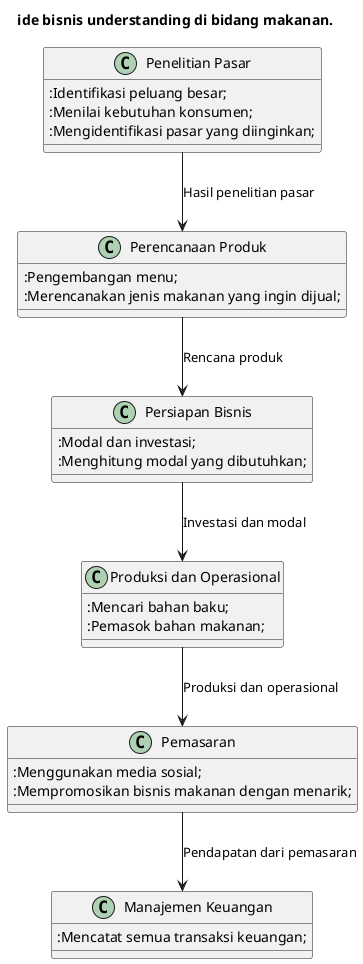 @startuml
!define RECTANGLE class

title ide bisnis understanding di bidang makanan.

RECTANGLE "Penelitian Pasar" as PM {
    :Identifikasi peluang besar;
    :Menilai kebutuhan konsumen;
    :Mengidentifikasi pasar yang diinginkan;
}

RECTANGLE "Perencanaan Produk" as PP {
    :Pengembangan menu;
    :Merencanakan jenis makanan yang ingin dijual;
}

RECTANGLE "Persiapan Bisnis" as PB {
    :Modal dan investasi;
    :Menghitung modal yang dibutuhkan;
}

RECTANGLE "Produksi dan Operasional" as PO {
    :Mencari bahan baku;
    :Pemasok bahan makanan;
}

RECTANGLE "Pemasaran" as P {
    :Menggunakan media sosial;
    :Mempromosikan bisnis makanan dengan menarik;
}

RECTANGLE "Manajemen Keuangan" as MK {
    :Mencatat semua transaksi keuangan;
}

PM --> PP : "Hasil penelitian pasar"
PP --> PB : "Rencana produk"
PB --> PO : "Investasi dan modal"
PO --> P : "Produksi dan operasional"
P --> MK : "Pendapatan dari pemasaran"

@enduml
